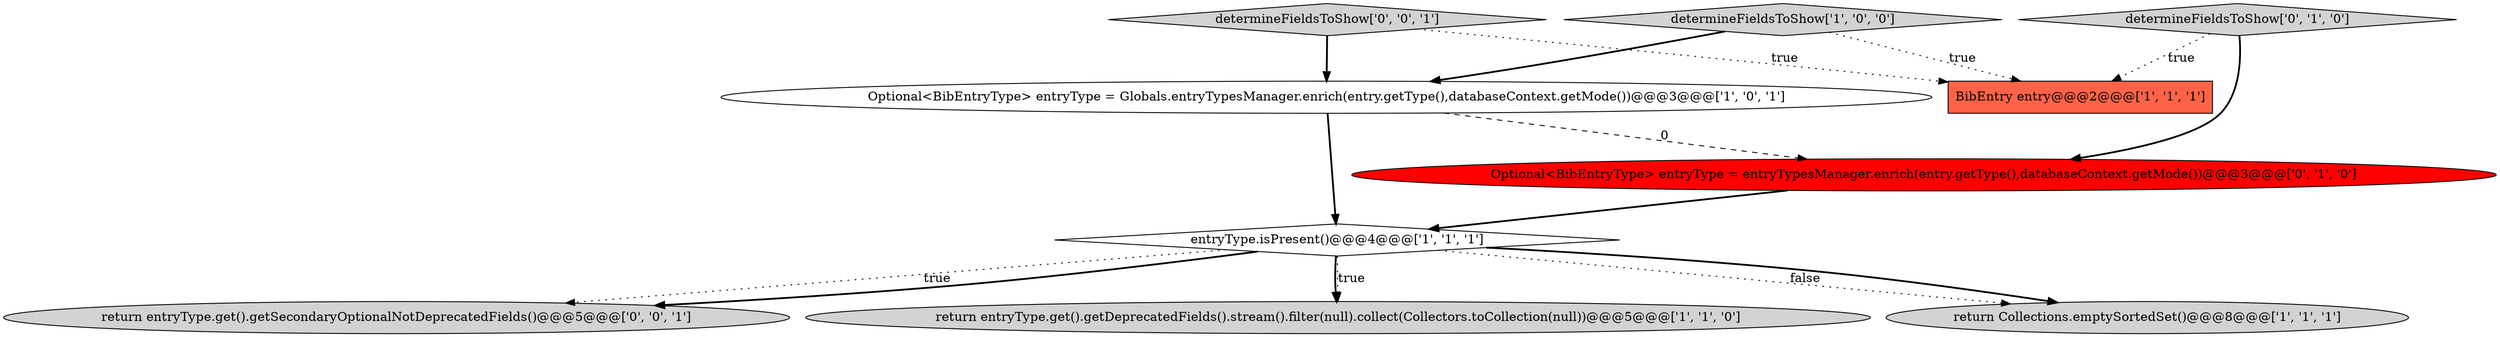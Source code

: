 digraph {
6 [style = filled, label = "determineFieldsToShow['0', '1', '0']", fillcolor = lightgray, shape = diamond image = "AAA0AAABBB2BBB"];
3 [style = filled, label = "determineFieldsToShow['1', '0', '0']", fillcolor = lightgray, shape = diamond image = "AAA0AAABBB1BBB"];
8 [style = filled, label = "return entryType.get().getSecondaryOptionalNotDeprecatedFields()@@@5@@@['0', '0', '1']", fillcolor = lightgray, shape = ellipse image = "AAA0AAABBB3BBB"];
4 [style = filled, label = "entryType.isPresent()@@@4@@@['1', '1', '1']", fillcolor = white, shape = diamond image = "AAA0AAABBB1BBB"];
0 [style = filled, label = "return entryType.get().getDeprecatedFields().stream().filter(null).collect(Collectors.toCollection(null))@@@5@@@['1', '1', '0']", fillcolor = lightgray, shape = ellipse image = "AAA0AAABBB1BBB"];
5 [style = filled, label = "BibEntry entry@@@2@@@['1', '1', '1']", fillcolor = tomato, shape = box image = "AAA0AAABBB1BBB"];
1 [style = filled, label = "Optional<BibEntryType> entryType = Globals.entryTypesManager.enrich(entry.getType(),databaseContext.getMode())@@@3@@@['1', '0', '1']", fillcolor = white, shape = ellipse image = "AAA0AAABBB1BBB"];
2 [style = filled, label = "return Collections.emptySortedSet()@@@8@@@['1', '1', '1']", fillcolor = lightgray, shape = ellipse image = "AAA0AAABBB1BBB"];
7 [style = filled, label = "Optional<BibEntryType> entryType = entryTypesManager.enrich(entry.getType(),databaseContext.getMode())@@@3@@@['0', '1', '0']", fillcolor = red, shape = ellipse image = "AAA1AAABBB2BBB"];
9 [style = filled, label = "determineFieldsToShow['0', '0', '1']", fillcolor = lightgray, shape = diamond image = "AAA0AAABBB3BBB"];
4->8 [style = dotted, label="true"];
4->8 [style = bold, label=""];
1->4 [style = bold, label=""];
6->5 [style = dotted, label="true"];
4->2 [style = dotted, label="false"];
3->5 [style = dotted, label="true"];
4->2 [style = bold, label=""];
7->4 [style = bold, label=""];
1->7 [style = dashed, label="0"];
6->7 [style = bold, label=""];
3->1 [style = bold, label=""];
9->1 [style = bold, label=""];
4->0 [style = bold, label=""];
4->0 [style = dotted, label="true"];
9->5 [style = dotted, label="true"];
}
